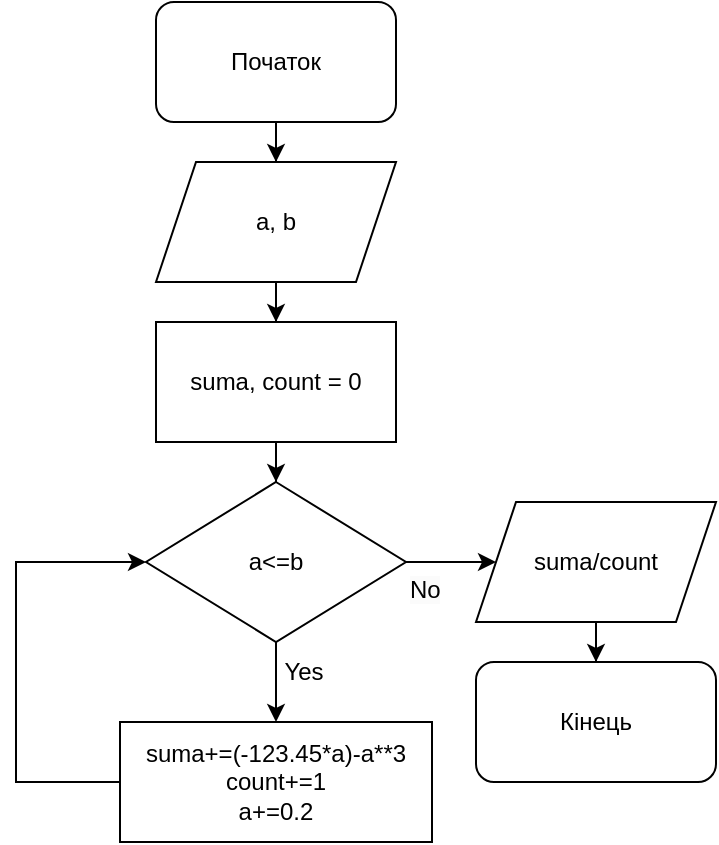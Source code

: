 <mxfile version="24.8.2">
  <diagram name="Страница — 1" id="ANqT0nUPXn9WEi_-l6WZ">
    <mxGraphModel dx="989" dy="524" grid="1" gridSize="10" guides="1" tooltips="1" connect="1" arrows="1" fold="1" page="1" pageScale="1" pageWidth="827" pageHeight="1169" math="0" shadow="0">
      <root>
        <mxCell id="0" />
        <mxCell id="1" parent="0" />
        <mxCell id="uIEKekIjiX6liNkG3Nph-18" style="edgeStyle=orthogonalEdgeStyle;rounded=0;orthogonalLoop=1;jettySize=auto;html=1;entryX=0.5;entryY=0;entryDx=0;entryDy=0;" edge="1" parent="1" source="uIEKekIjiX6liNkG3Nph-8" target="uIEKekIjiX6liNkG3Nph-12">
          <mxGeometry relative="1" as="geometry" />
        </mxCell>
        <mxCell id="uIEKekIjiX6liNkG3Nph-8" value="a, b" style="shape=parallelogram;perimeter=parallelogramPerimeter;whiteSpace=wrap;html=1;fixedSize=1;" vertex="1" parent="1">
          <mxGeometry x="340" y="110" width="120" height="60" as="geometry" />
        </mxCell>
        <mxCell id="uIEKekIjiX6liNkG3Nph-20" style="edgeStyle=orthogonalEdgeStyle;rounded=0;orthogonalLoop=1;jettySize=auto;html=1;entryX=0.5;entryY=0;entryDx=0;entryDy=0;" edge="1" parent="1" source="uIEKekIjiX6liNkG3Nph-12" target="uIEKekIjiX6liNkG3Nph-19">
          <mxGeometry relative="1" as="geometry" />
        </mxCell>
        <mxCell id="uIEKekIjiX6liNkG3Nph-12" value="suma, count = 0" style="rounded=0;whiteSpace=wrap;html=1;" vertex="1" parent="1">
          <mxGeometry x="340" y="190" width="120" height="60" as="geometry" />
        </mxCell>
        <mxCell id="uIEKekIjiX6liNkG3Nph-15" style="edgeStyle=orthogonalEdgeStyle;rounded=0;orthogonalLoop=1;jettySize=auto;html=1;entryX=0.5;entryY=0;entryDx=0;entryDy=0;" edge="1" parent="1" source="uIEKekIjiX6liNkG3Nph-14" target="uIEKekIjiX6liNkG3Nph-8">
          <mxGeometry relative="1" as="geometry" />
        </mxCell>
        <mxCell id="uIEKekIjiX6liNkG3Nph-14" value="Початок" style="rounded=1;whiteSpace=wrap;html=1;" vertex="1" parent="1">
          <mxGeometry x="340" y="30" width="120" height="60" as="geometry" />
        </mxCell>
        <mxCell id="uIEKekIjiX6liNkG3Nph-24" style="edgeStyle=orthogonalEdgeStyle;rounded=0;orthogonalLoop=1;jettySize=auto;html=1;entryX=0;entryY=0.5;entryDx=0;entryDy=0;" edge="1" parent="1" source="uIEKekIjiX6liNkG3Nph-19" target="uIEKekIjiX6liNkG3Nph-25">
          <mxGeometry relative="1" as="geometry">
            <mxPoint x="560.0" y="380" as="targetPoint" />
          </mxGeometry>
        </mxCell>
        <mxCell id="uIEKekIjiX6liNkG3Nph-35" value="" style="edgeStyle=orthogonalEdgeStyle;rounded=0;orthogonalLoop=1;jettySize=auto;html=1;" edge="1" parent="1" source="uIEKekIjiX6liNkG3Nph-19" target="uIEKekIjiX6liNkG3Nph-34">
          <mxGeometry relative="1" as="geometry" />
        </mxCell>
        <mxCell id="uIEKekIjiX6liNkG3Nph-19" value="a&amp;lt;=b" style="rhombus;whiteSpace=wrap;html=1;" vertex="1" parent="1">
          <mxGeometry x="335" y="270" width="130" height="80" as="geometry" />
        </mxCell>
        <mxCell id="uIEKekIjiX6liNkG3Nph-30" value="" style="edgeStyle=orthogonalEdgeStyle;rounded=0;orthogonalLoop=1;jettySize=auto;html=1;" edge="1" parent="1" source="uIEKekIjiX6liNkG3Nph-25" target="uIEKekIjiX6liNkG3Nph-29">
          <mxGeometry relative="1" as="geometry" />
        </mxCell>
        <mxCell id="uIEKekIjiX6liNkG3Nph-25" value="suma/count" style="shape=parallelogram;perimeter=parallelogramPerimeter;whiteSpace=wrap;html=1;fixedSize=1;" vertex="1" parent="1">
          <mxGeometry x="500" y="280" width="120" height="60" as="geometry" />
        </mxCell>
        <mxCell id="uIEKekIjiX6liNkG3Nph-29" value="Кінець" style="rounded=1;whiteSpace=wrap;html=1;" vertex="1" parent="1">
          <mxGeometry x="500" y="360" width="120" height="60" as="geometry" />
        </mxCell>
        <mxCell id="uIEKekIjiX6liNkG3Nph-31" value="Yes" style="text;html=1;align=center;verticalAlign=middle;whiteSpace=wrap;rounded=0;" vertex="1" parent="1">
          <mxGeometry x="384" y="350" width="60" height="30" as="geometry" />
        </mxCell>
        <mxCell id="uIEKekIjiX6liNkG3Nph-32" value="&lt;span style=&quot;color: rgb(0, 0, 0); font-family: Helvetica; font-size: 12px; font-style: normal; font-variant-ligatures: normal; font-variant-caps: normal; font-weight: 400; letter-spacing: normal; orphans: 2; text-align: center; text-indent: 0px; text-transform: none; widows: 2; word-spacing: 0px; -webkit-text-stroke-width: 0px; white-space: normal; background-color: rgb(251, 251, 251); text-decoration-thickness: initial; text-decoration-style: initial; text-decoration-color: initial; display: inline !important; float: none;&quot;&gt;No&lt;/span&gt;&lt;div&gt;&lt;span style=&quot;color: rgb(0, 0, 0); font-family: Helvetica; font-size: 12px; font-style: normal; font-variant-ligatures: normal; font-variant-caps: normal; font-weight: 400; letter-spacing: normal; orphans: 2; text-align: center; text-indent: 0px; text-transform: none; widows: 2; word-spacing: 0px; -webkit-text-stroke-width: 0px; white-space: normal; background-color: rgb(251, 251, 251); text-decoration-thickness: initial; text-decoration-style: initial; text-decoration-color: initial; display: inline !important; float: none;&quot;&gt;&lt;br&gt;&lt;/span&gt;&lt;/div&gt;" style="text;whiteSpace=wrap;html=1;" vertex="1" parent="1">
          <mxGeometry x="465" y="310" width="50" height="40" as="geometry" />
        </mxCell>
        <mxCell id="uIEKekIjiX6liNkG3Nph-36" style="edgeStyle=orthogonalEdgeStyle;rounded=0;orthogonalLoop=1;jettySize=auto;html=1;entryX=0;entryY=0.5;entryDx=0;entryDy=0;" edge="1" parent="1" source="uIEKekIjiX6liNkG3Nph-34" target="uIEKekIjiX6liNkG3Nph-19">
          <mxGeometry relative="1" as="geometry">
            <Array as="points">
              <mxPoint x="270" y="420" />
              <mxPoint x="270" y="310" />
            </Array>
          </mxGeometry>
        </mxCell>
        <mxCell id="uIEKekIjiX6liNkG3Nph-34" value="suma+=(-123.45*a)-a**3&lt;div&gt;count+=1&lt;div&gt;&lt;span style=&quot;background-color: initial;&quot;&gt;a+=0.2&lt;/span&gt;&lt;/div&gt;&lt;/div&gt;" style="whiteSpace=wrap;html=1;" vertex="1" parent="1">
          <mxGeometry x="322" y="390" width="156" height="60" as="geometry" />
        </mxCell>
      </root>
    </mxGraphModel>
  </diagram>
</mxfile>
